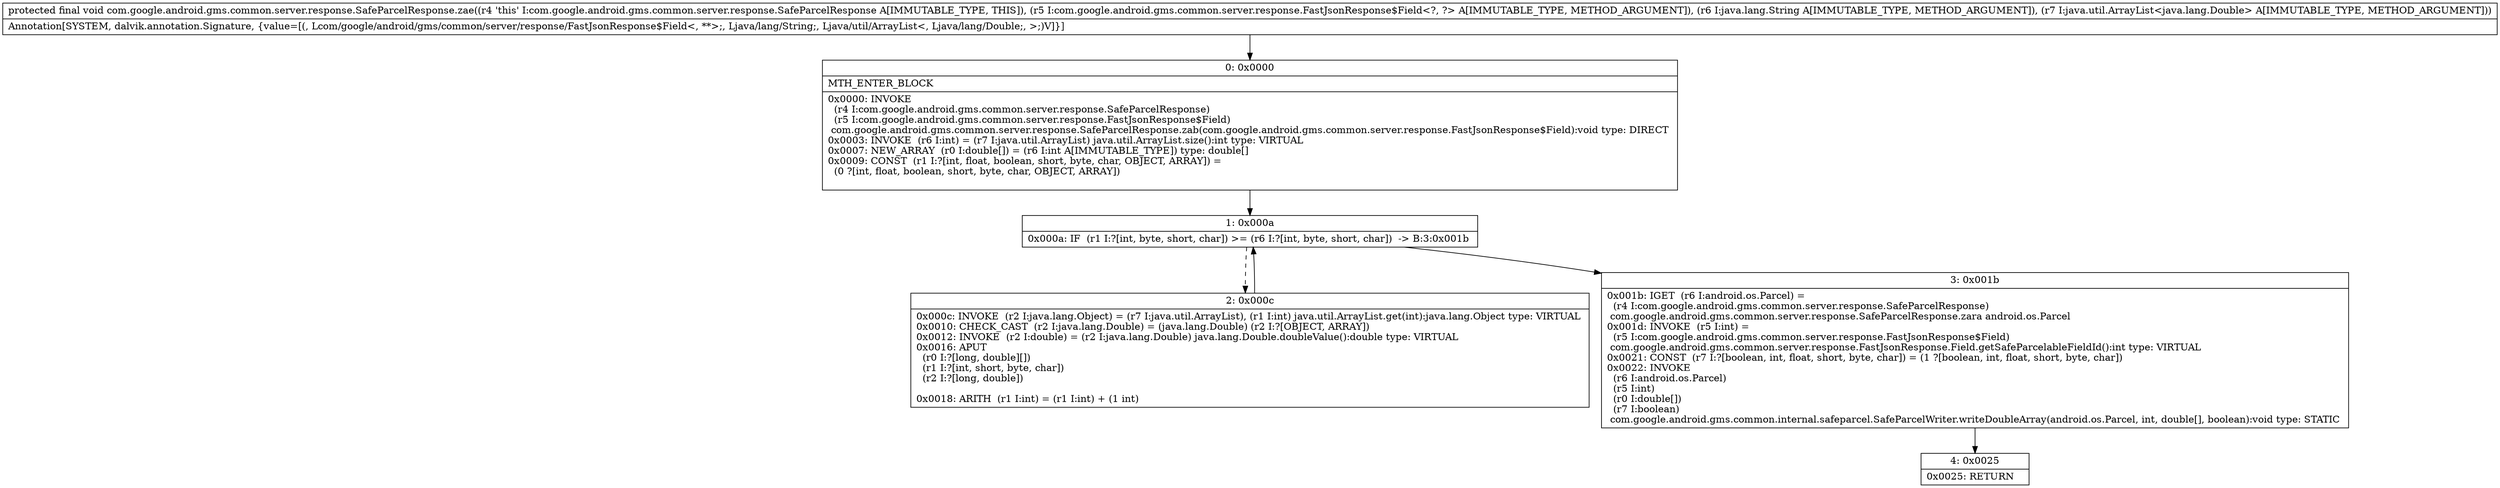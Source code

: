 digraph "CFG forcom.google.android.gms.common.server.response.SafeParcelResponse.zae(Lcom\/google\/android\/gms\/common\/server\/response\/FastJsonResponse$Field;Ljava\/lang\/String;Ljava\/util\/ArrayList;)V" {
Node_0 [shape=record,label="{0\:\ 0x0000|MTH_ENTER_BLOCK\l|0x0000: INVOKE  \l  (r4 I:com.google.android.gms.common.server.response.SafeParcelResponse)\l  (r5 I:com.google.android.gms.common.server.response.FastJsonResponse$Field)\l com.google.android.gms.common.server.response.SafeParcelResponse.zab(com.google.android.gms.common.server.response.FastJsonResponse$Field):void type: DIRECT \l0x0003: INVOKE  (r6 I:int) = (r7 I:java.util.ArrayList) java.util.ArrayList.size():int type: VIRTUAL \l0x0007: NEW_ARRAY  (r0 I:double[]) = (r6 I:int A[IMMUTABLE_TYPE]) type: double[] \l0x0009: CONST  (r1 I:?[int, float, boolean, short, byte, char, OBJECT, ARRAY]) = \l  (0 ?[int, float, boolean, short, byte, char, OBJECT, ARRAY])\l \l}"];
Node_1 [shape=record,label="{1\:\ 0x000a|0x000a: IF  (r1 I:?[int, byte, short, char]) \>= (r6 I:?[int, byte, short, char])  \-\> B:3:0x001b \l}"];
Node_2 [shape=record,label="{2\:\ 0x000c|0x000c: INVOKE  (r2 I:java.lang.Object) = (r7 I:java.util.ArrayList), (r1 I:int) java.util.ArrayList.get(int):java.lang.Object type: VIRTUAL \l0x0010: CHECK_CAST  (r2 I:java.lang.Double) = (java.lang.Double) (r2 I:?[OBJECT, ARRAY]) \l0x0012: INVOKE  (r2 I:double) = (r2 I:java.lang.Double) java.lang.Double.doubleValue():double type: VIRTUAL \l0x0016: APUT  \l  (r0 I:?[long, double][])\l  (r1 I:?[int, short, byte, char])\l  (r2 I:?[long, double])\l \l0x0018: ARITH  (r1 I:int) = (r1 I:int) + (1 int) \l}"];
Node_3 [shape=record,label="{3\:\ 0x001b|0x001b: IGET  (r6 I:android.os.Parcel) = \l  (r4 I:com.google.android.gms.common.server.response.SafeParcelResponse)\l com.google.android.gms.common.server.response.SafeParcelResponse.zara android.os.Parcel \l0x001d: INVOKE  (r5 I:int) = \l  (r5 I:com.google.android.gms.common.server.response.FastJsonResponse$Field)\l com.google.android.gms.common.server.response.FastJsonResponse.Field.getSafeParcelableFieldId():int type: VIRTUAL \l0x0021: CONST  (r7 I:?[boolean, int, float, short, byte, char]) = (1 ?[boolean, int, float, short, byte, char]) \l0x0022: INVOKE  \l  (r6 I:android.os.Parcel)\l  (r5 I:int)\l  (r0 I:double[])\l  (r7 I:boolean)\l com.google.android.gms.common.internal.safeparcel.SafeParcelWriter.writeDoubleArray(android.os.Parcel, int, double[], boolean):void type: STATIC \l}"];
Node_4 [shape=record,label="{4\:\ 0x0025|0x0025: RETURN   \l}"];
MethodNode[shape=record,label="{protected final void com.google.android.gms.common.server.response.SafeParcelResponse.zae((r4 'this' I:com.google.android.gms.common.server.response.SafeParcelResponse A[IMMUTABLE_TYPE, THIS]), (r5 I:com.google.android.gms.common.server.response.FastJsonResponse$Field\<?, ?\> A[IMMUTABLE_TYPE, METHOD_ARGUMENT]), (r6 I:java.lang.String A[IMMUTABLE_TYPE, METHOD_ARGUMENT]), (r7 I:java.util.ArrayList\<java.lang.Double\> A[IMMUTABLE_TYPE, METHOD_ARGUMENT]))  | Annotation[SYSTEM, dalvik.annotation.Signature, \{value=[(, Lcom\/google\/android\/gms\/common\/server\/response\/FastJsonResponse$Field\<, **\>;, Ljava\/lang\/String;, Ljava\/util\/ArrayList\<, Ljava\/lang\/Double;, \>;)V]\}]\l}"];
MethodNode -> Node_0;
Node_0 -> Node_1;
Node_1 -> Node_2[style=dashed];
Node_1 -> Node_3;
Node_2 -> Node_1;
Node_3 -> Node_4;
}

